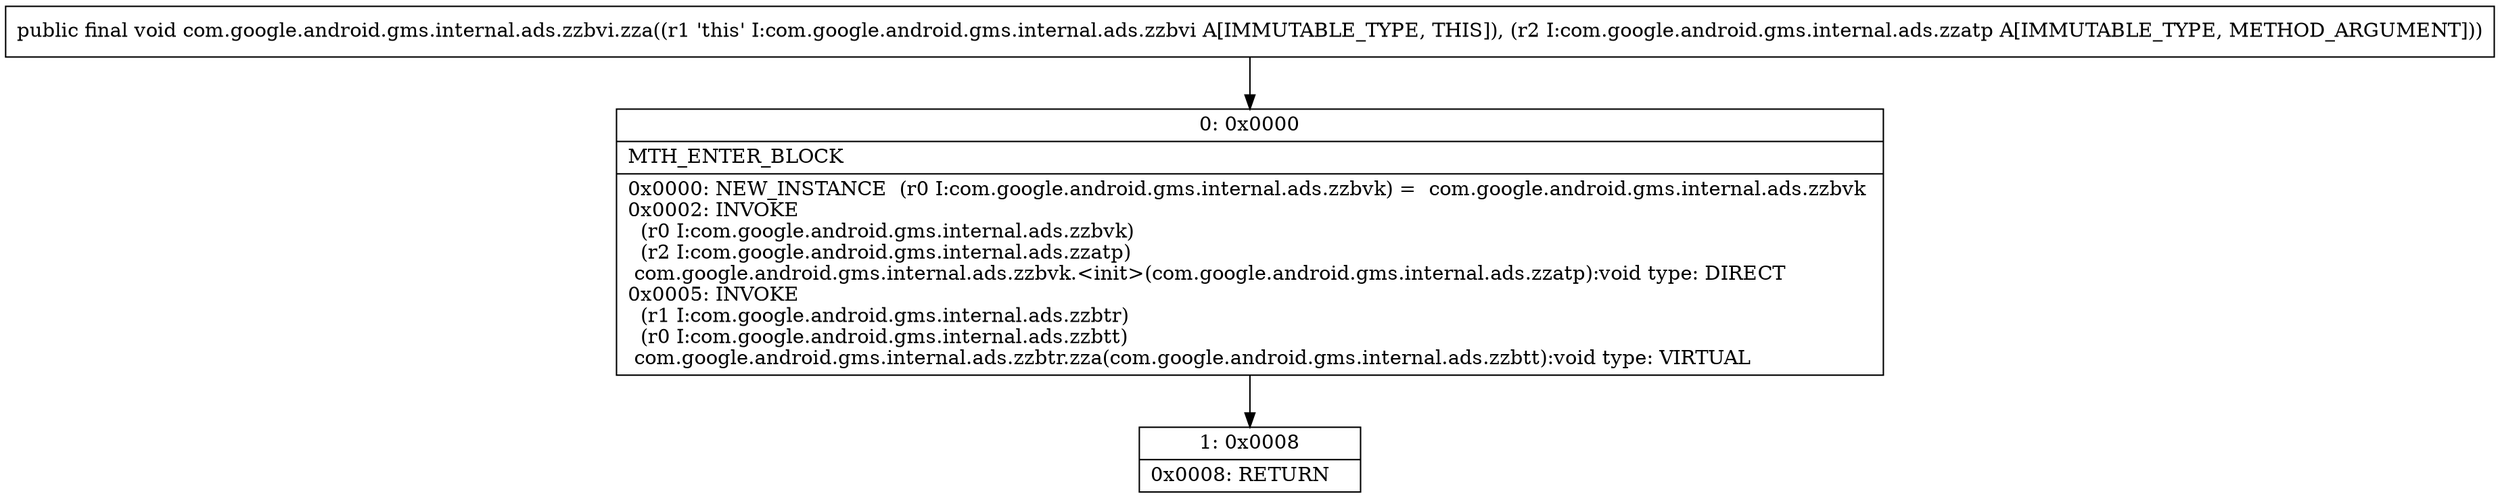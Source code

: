digraph "CFG forcom.google.android.gms.internal.ads.zzbvi.zza(Lcom\/google\/android\/gms\/internal\/ads\/zzatp;)V" {
Node_0 [shape=record,label="{0\:\ 0x0000|MTH_ENTER_BLOCK\l|0x0000: NEW_INSTANCE  (r0 I:com.google.android.gms.internal.ads.zzbvk) =  com.google.android.gms.internal.ads.zzbvk \l0x0002: INVOKE  \l  (r0 I:com.google.android.gms.internal.ads.zzbvk)\l  (r2 I:com.google.android.gms.internal.ads.zzatp)\l com.google.android.gms.internal.ads.zzbvk.\<init\>(com.google.android.gms.internal.ads.zzatp):void type: DIRECT \l0x0005: INVOKE  \l  (r1 I:com.google.android.gms.internal.ads.zzbtr)\l  (r0 I:com.google.android.gms.internal.ads.zzbtt)\l com.google.android.gms.internal.ads.zzbtr.zza(com.google.android.gms.internal.ads.zzbtt):void type: VIRTUAL \l}"];
Node_1 [shape=record,label="{1\:\ 0x0008|0x0008: RETURN   \l}"];
MethodNode[shape=record,label="{public final void com.google.android.gms.internal.ads.zzbvi.zza((r1 'this' I:com.google.android.gms.internal.ads.zzbvi A[IMMUTABLE_TYPE, THIS]), (r2 I:com.google.android.gms.internal.ads.zzatp A[IMMUTABLE_TYPE, METHOD_ARGUMENT])) }"];
MethodNode -> Node_0;
Node_0 -> Node_1;
}

